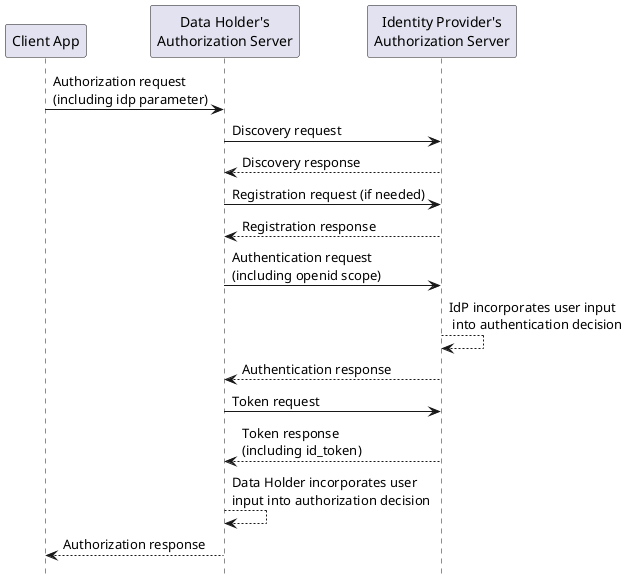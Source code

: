 @startuml
skinparam sequenceMessageAlign left
skinparam shadowing false
hide footbox
participant "Client App" as App
participant "Data Holder's\nAuthorization Server" as Server
participant "Identity Provider's\nAuthorization Server" as IDP
App -> Server : Authorization request\n(including idp parameter)
Server->IDP: Discovery request
Server<--IDP: Discovery response
Server->IDP: Registration request (if needed)
Server<--IDP: Registration response
Server -> IDP: Authentication request\n(including openid scope)
IDP-->IDP: IdP incorporates user input\n into authentication decision
Server <-- IDP : Authentication response
Server -> IDP: Token request
Server <-- IDP: Token response\n(including id_token)
Server-->Server: Data Holder incorporates user\ninput into authorization decision
App <-- Server : Authorization response
@enduml